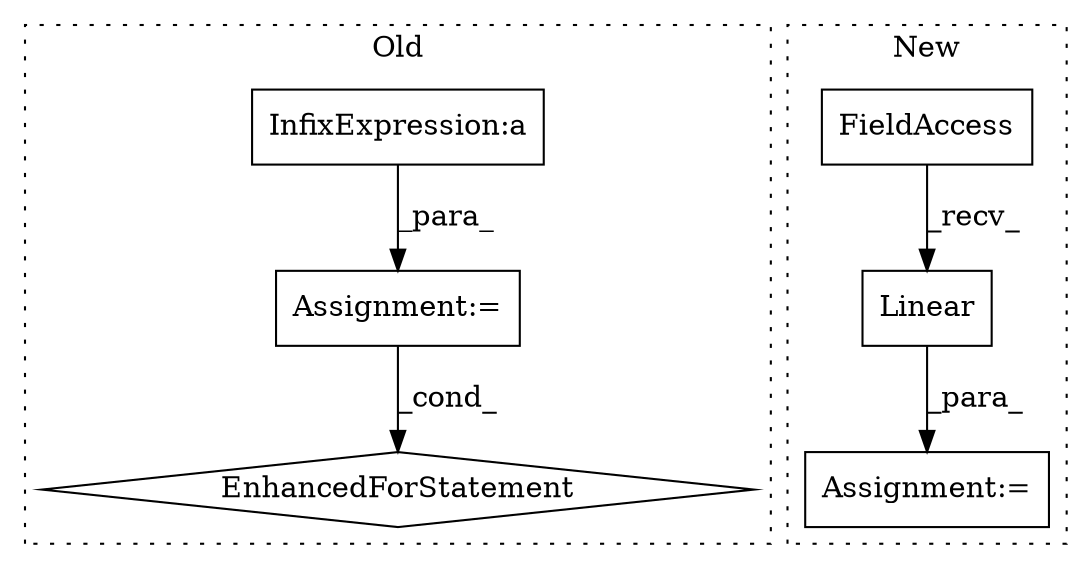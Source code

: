 digraph G {
subgraph cluster0 {
1 [label="EnhancedForStatement" a="70" s="10799,10883" l="53,2" shape="diamond"];
4 [label="Assignment:=" a="7" s="10614" l="1" shape="box"];
6 [label="InfixExpression:a" a="27" s="10690" l="3" shape="box"];
label = "Old";
style="dotted";
}
subgraph cluster1 {
2 [label="Linear" a="32" s="10623,10655" l="7,1" shape="box"];
3 [label="FieldAccess" a="22" s="10614" l="8" shape="box"];
5 [label="Assignment:=" a="7" s="10603" l="1" shape="box"];
label = "New";
style="dotted";
}
2 -> 5 [label="_para_"];
3 -> 2 [label="_recv_"];
4 -> 1 [label="_cond_"];
6 -> 4 [label="_para_"];
}